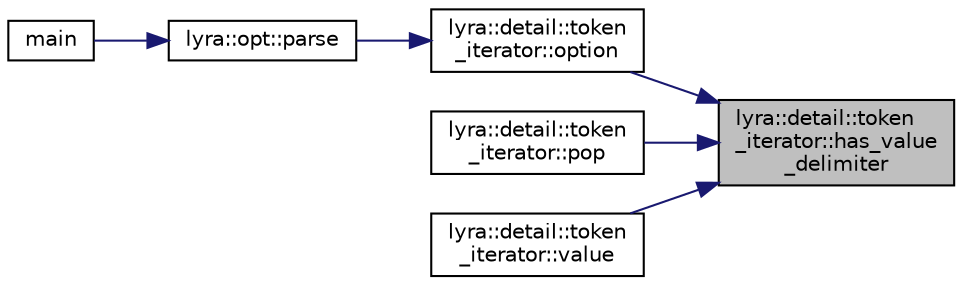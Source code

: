 digraph "lyra::detail::token_iterator::has_value_delimiter"
{
 // INTERACTIVE_SVG=YES
 // LATEX_PDF_SIZE
  edge [fontname="Helvetica",fontsize="10",labelfontname="Helvetica",labelfontsize="10"];
  node [fontname="Helvetica",fontsize="10",shape=record];
  rankdir="RL";
  Node1 [label="lyra::detail::token\l_iterator::has_value\l_delimiter",height=0.2,width=0.4,color="black", fillcolor="grey75", style="filled", fontcolor="black",tooltip=" "];
  Node1 -> Node2 [dir="back",color="midnightblue",fontsize="10",style="solid",fontname="Helvetica"];
  Node2 [label="lyra::detail::token\l_iterator::option",height=0.2,width=0.4,color="black", fillcolor="white", style="filled",URL="$classlyra_1_1detail_1_1token__iterator.html#a7e4904a6b3beafa1280358cdd6002353",tooltip=" "];
  Node2 -> Node3 [dir="back",color="midnightblue",fontsize="10",style="solid",fontname="Helvetica"];
  Node3 [label="lyra::opt::parse",height=0.2,width=0.4,color="black", fillcolor="white", style="filled",URL="$classlyra_1_1opt.html#a320fdddd60a89469dca1ba3c07e7bf20",tooltip=" "];
  Node3 -> Node4 [dir="back",color="midnightblue",fontsize="10",style="solid",fontname="Helvetica"];
  Node4 [label="main",height=0.2,width=0.4,color="black", fillcolor="white", style="filled",URL="$single__parser__run__test_8cpp.html#ae66f6b31b5ad750f1fe042a706a4e3d4",tooltip=" "];
  Node1 -> Node5 [dir="back",color="midnightblue",fontsize="10",style="solid",fontname="Helvetica"];
  Node5 [label="lyra::detail::token\l_iterator::pop",height=0.2,width=0.4,color="black", fillcolor="white", style="filled",URL="$classlyra_1_1detail_1_1token__iterator.html#a149c83b2738fb4aa6bffd8cec56fbcce",tooltip=" "];
  Node1 -> Node6 [dir="back",color="midnightblue",fontsize="10",style="solid",fontname="Helvetica"];
  Node6 [label="lyra::detail::token\l_iterator::value",height=0.2,width=0.4,color="black", fillcolor="white", style="filled",URL="$classlyra_1_1detail_1_1token__iterator.html#aefbced0b2cbf66ad7967b6a2891166d0",tooltip=" "];
}
